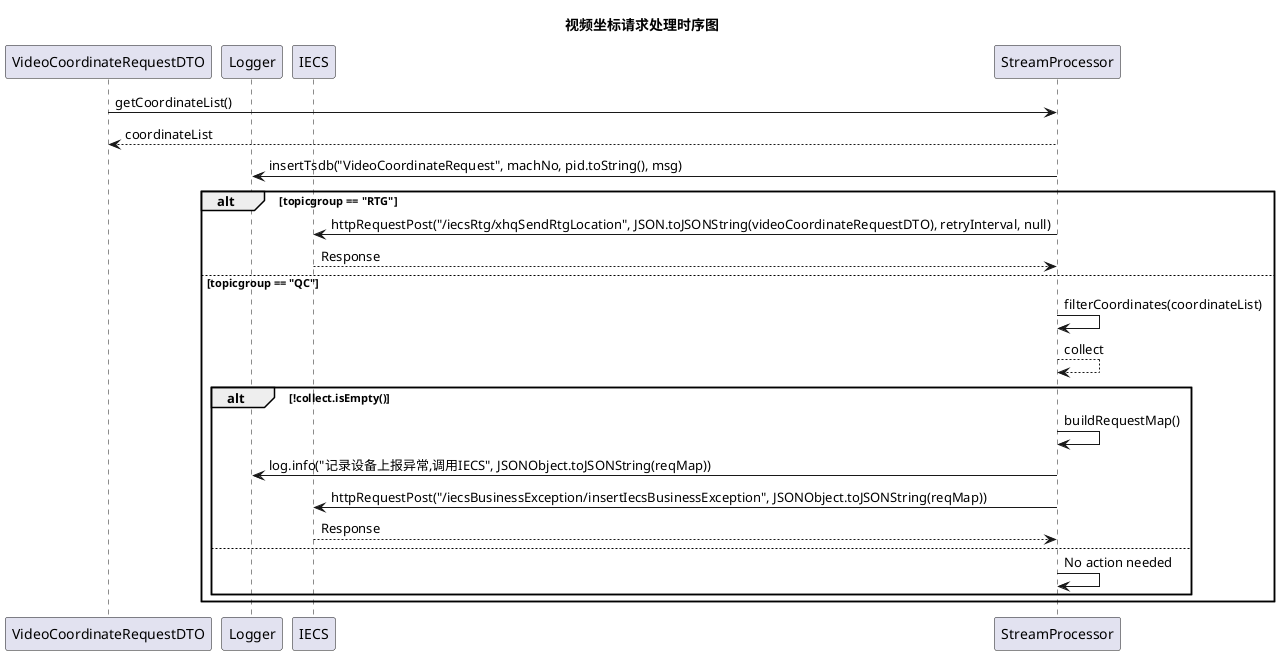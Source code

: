 
@startuml
title 视频坐标请求处理时序图

participant VideoCoordinateRequestDTO as DTO
participant Logger as Log
participant IECS as ExternalSystem
participant StreamProcessor as StreamProc

DTO -> StreamProc : getCoordinateList()
StreamProc --> DTO : coordinateList
StreamProc -> Log : insertTsdb("VideoCoordinateRequest", machNo, pid.toString(), msg)

alt topicgroup == "RTG"
    StreamProc -> ExternalSystem : httpRequestPost("/iecsRtg/xhqSendRtgLocation", JSON.toJSONString(videoCoordinateRequestDTO), retryInterval, null)
    ExternalSystem --> StreamProc : Response
else topicgroup == "QC"
    StreamProc -> StreamProc : filterCoordinates(coordinateList)
    StreamProc --> StreamProc : collect
    alt !collect.isEmpty()
        StreamProc -> StreamProc : buildRequestMap()
        StreamProc -> Log : log.info("记录设备上报异常,调用IECS", JSONObject.toJSONString(reqMap))
        StreamProc -> ExternalSystem : httpRequestPost("/iecsBusinessException/insertIecsBusinessException", JSONObject.toJSONString(reqMap))
        ExternalSystem --> StreamProc : Response
    else
        StreamProc -> StreamProc : No action needed
    end
end

@enduml